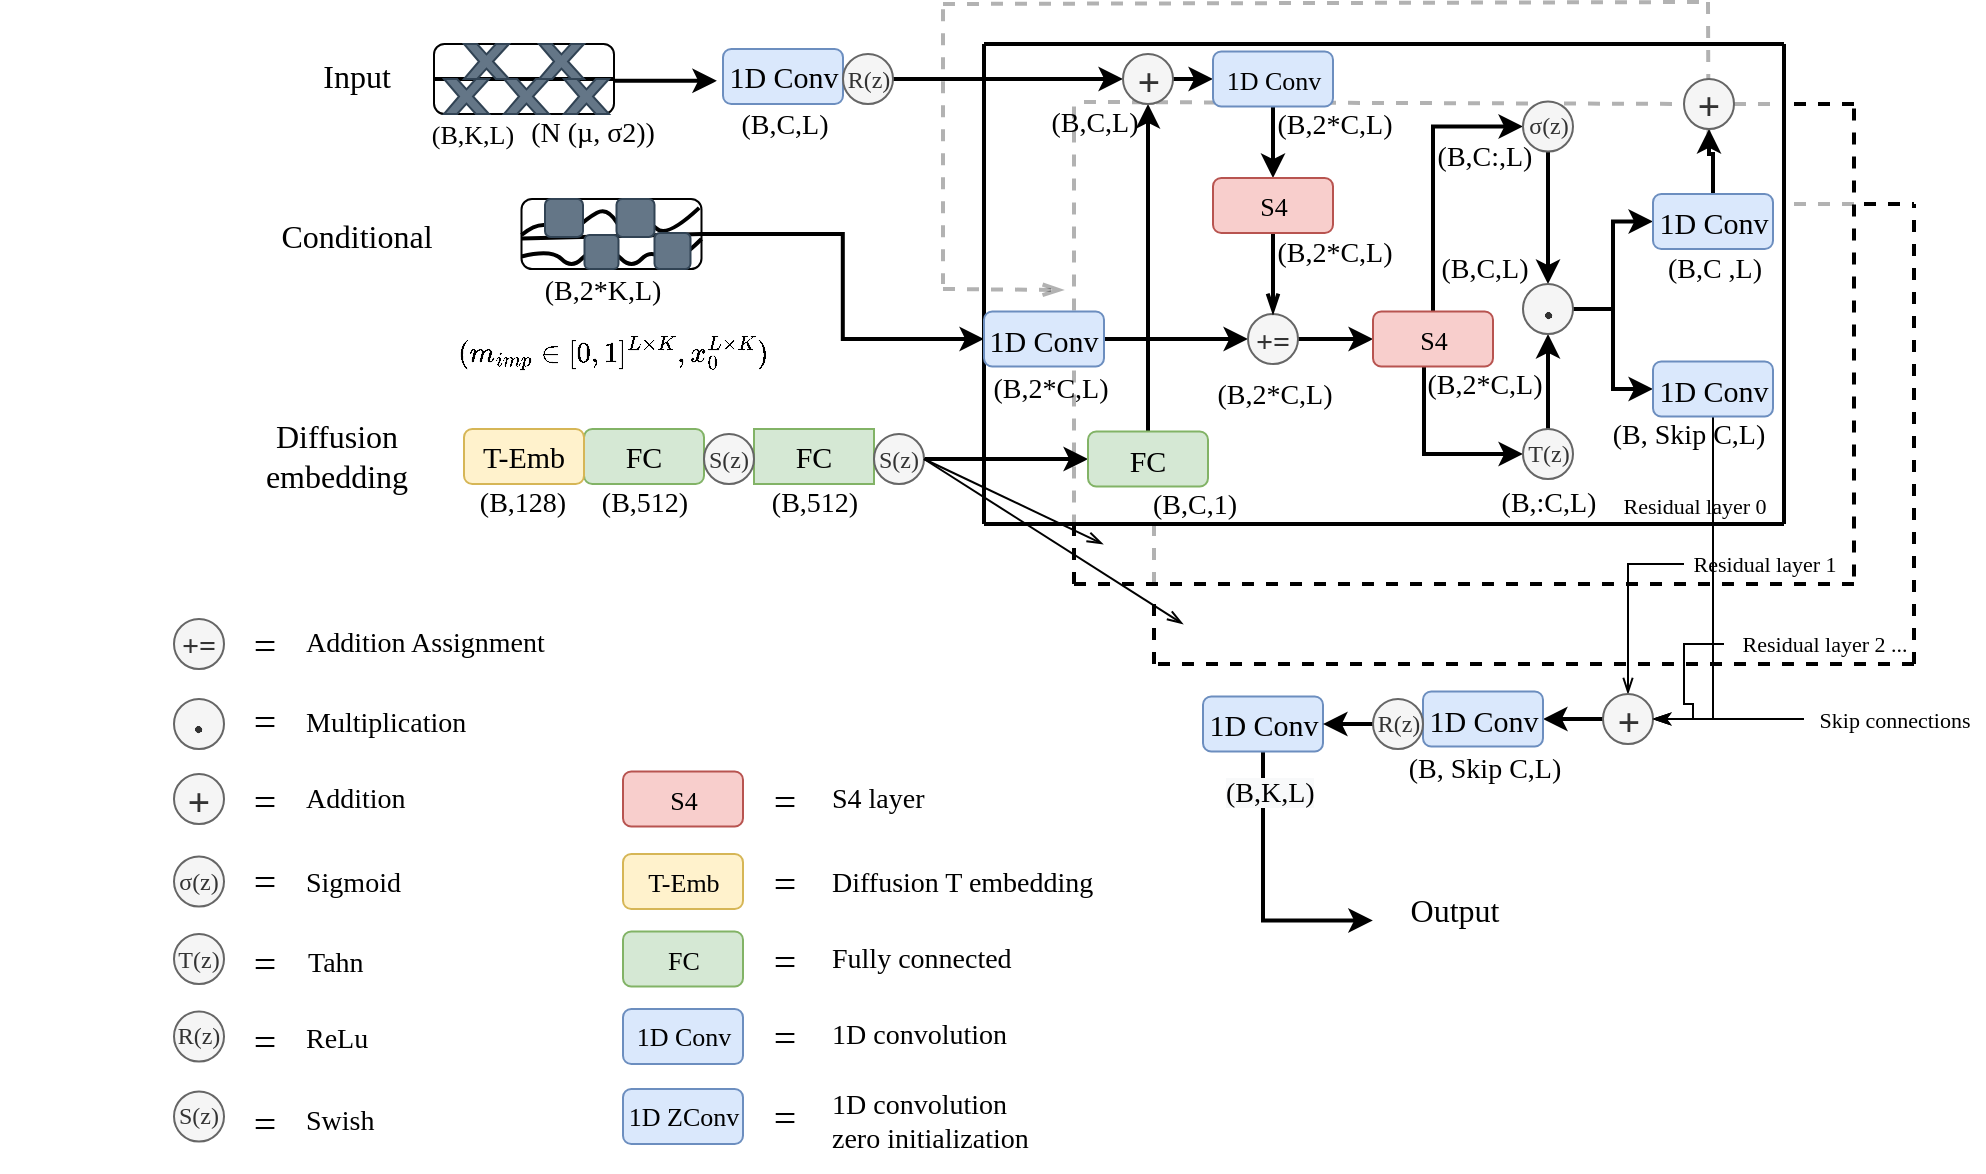 <mxfile version="20.0.3" type="device"><diagram id="cnFEjBh-Bat_SV5H3Wpr" name="Page-1"><mxGraphModel dx="1443" dy="734" grid="1" gridSize="10" guides="1" tooltips="1" connect="1" arrows="1" fold="1" page="1" pageScale="1" pageWidth="1000" pageHeight="700" math="1" shadow="0"><root><mxCell id="0"/><mxCell id="1" parent="0"/><mxCell id="rqE36B3if598i4AEHXuC-341" style="edgeStyle=orthogonalEdgeStyle;rounded=0;orthogonalLoop=1;jettySize=auto;html=1;entryX=0;entryY=0.5;entryDx=0;entryDy=0;fontFamily=Georgia;fontSize=14;endArrow=classic;endFill=1;strokeWidth=2;" edge="1" parent="1" source="rqE36B3if598i4AEHXuC-314" target="rqE36B3if598i4AEHXuC-242"><mxGeometry relative="1" as="geometry"><Array as="points"><mxPoint x="640" y="286"/></Array></mxGeometry></mxCell><mxCell id="rqE36B3if598i4AEHXuC-1" value="Input" style="text;html=1;align=center;verticalAlign=middle;resizable=0;points=[];autosize=1;strokeColor=none;fillColor=none;spacing=10;spacingTop=-9;spacingBottom=-6;spacingLeft=-3;spacingRight=-4;fontStyle=0;fontFamily=Georgia;fontSize=16;" vertex="1" parent="1"><mxGeometry x="70" y="83.5" width="70" height="30" as="geometry"/></mxCell><mxCell id="rqE36B3if598i4AEHXuC-2" value="Conditional" style="text;html=1;align=center;verticalAlign=middle;resizable=0;points=[];autosize=1;strokeColor=none;fillColor=none;spacing=10;spacingTop=-9;spacingBottom=-6;spacingLeft=-3;spacingRight=-4;fontStyle=0;fontFamily=Georgia;fontSize=16;" vertex="1" parent="1"><mxGeometry x="50" y="163.5" width="110" height="30" as="geometry"/></mxCell><mxCell id="rqE36B3if598i4AEHXuC-3" value="Diffusion&lt;br style=&quot;font-size: 16px;&quot;&gt;embedding" style="text;html=1;align=center;verticalAlign=middle;resizable=0;points=[];autosize=1;strokeColor=none;fillColor=none;spacing=10;spacingTop=-9;spacingBottom=-6;spacingLeft=-3;spacingRight=-4;fontStyle=0;fontFamily=Georgia;fontSize=16;" vertex="1" parent="1"><mxGeometry x="40" y="263.5" width="110" height="50" as="geometry"/></mxCell><mxCell id="rqE36B3if598i4AEHXuC-7" value="" style="endArrow=none;html=1;rounded=0;fontFamily=Georgia;fontSize=13;strokeWidth=2;" edge="1" parent="1"><mxGeometry width="50" height="50" relative="1" as="geometry"><mxPoint x="420" y="321" as="sourcePoint"/><mxPoint x="420" y="81" as="targetPoint"/></mxGeometry></mxCell><mxCell id="rqE36B3if598i4AEHXuC-8" value="" style="endArrow=none;html=1;rounded=0;fontFamily=Georgia;fontSize=13;strokeWidth=2;" edge="1" parent="1"><mxGeometry width="50" height="50" relative="1" as="geometry"><mxPoint x="420" y="321" as="sourcePoint"/><mxPoint x="820" y="321" as="targetPoint"/></mxGeometry></mxCell><mxCell id="rqE36B3if598i4AEHXuC-9" value="" style="endArrow=none;html=1;rounded=0;fontFamily=Georgia;fontSize=13;strokeWidth=2;" edge="1" parent="1"><mxGeometry width="50" height="50" relative="1" as="geometry"><mxPoint x="420" y="81" as="sourcePoint"/><mxPoint x="820" y="81" as="targetPoint"/></mxGeometry></mxCell><mxCell id="rqE36B3if598i4AEHXuC-10" value="" style="endArrow=none;html=1;rounded=0;fontFamily=Georgia;fontSize=13;strokeWidth=2;" edge="1" parent="1"><mxGeometry width="50" height="50" relative="1" as="geometry"><mxPoint x="820" y="321" as="sourcePoint"/><mxPoint x="820" y="81" as="targetPoint"/></mxGeometry></mxCell><mxCell id="rqE36B3if598i4AEHXuC-18" value="1D Conv" style="rounded=1;whiteSpace=wrap;html=1;fontFamily=Georgia;fontSize=15;labelBackgroundColor=none;labelBorderColor=none;fillColor=#dae8fc;strokeColor=#6c8ebf;gradientColor=none;gradientDirection=north;glass=0;" vertex="1" parent="1"><mxGeometry x="289.5" y="83.5" width="60" height="27.5" as="geometry"/></mxCell><mxCell id="rqE36B3if598i4AEHXuC-21" value="FC" style="rounded=1;whiteSpace=wrap;html=1;fontFamily=Georgia;fontSize=13;fillColor=#d5e8d4;strokeColor=#82b366;gradientColor=none;gradientDirection=north;" vertex="1" parent="1"><mxGeometry x="239.5" y="524.75" width="60" height="27.5" as="geometry"/></mxCell><mxCell id="rqE36B3if598i4AEHXuC-22" value="1D Conv" style="rounded=1;whiteSpace=wrap;html=1;fontFamily=Georgia;fontSize=13;fillColor=#dae8fc;strokeColor=#6c8ebf;gradientColor=none;gradientDirection=north;" vertex="1" parent="1"><mxGeometry x="239.5" y="563.5" width="60" height="27.5" as="geometry"/></mxCell><mxCell id="rqE36B3if598i4AEHXuC-24" value="=" style="text;html=1;align=center;verticalAlign=middle;resizable=0;points=[];autosize=1;strokeColor=none;fillColor=none;fontSize=20;fontFamily=Georgia;" vertex="1" parent="1"><mxGeometry x="299.5" y="438.5" width="40" height="40" as="geometry"/></mxCell><mxCell id="rqE36B3if598i4AEHXuC-25" value="=" style="text;html=1;align=center;verticalAlign=middle;resizable=0;points=[];autosize=1;strokeColor=none;fillColor=none;fontSize=20;fontFamily=Georgia;" vertex="1" parent="1"><mxGeometry x="299.5" y="518.5" width="40" height="40" as="geometry"/></mxCell><mxCell id="rqE36B3if598i4AEHXuC-27" value="Fully connected" style="text;html=1;align=left;verticalAlign=middle;resizable=0;points=[];autosize=1;strokeColor=none;fillColor=none;fontSize=14;fontFamily=Georgia;" vertex="1" parent="1"><mxGeometry x="342" y="523.5" width="120" height="30" as="geometry"/></mxCell><mxCell id="rqE36B3if598i4AEHXuC-28" value="1D convolution&amp;nbsp;&lt;br style=&quot;font-size: 14px;&quot;&gt;zero initialization" style="text;html=1;align=left;verticalAlign=middle;resizable=0;points=[];autosize=1;strokeColor=none;fillColor=none;fontSize=14;fontFamily=Georgia;" vertex="1" parent="1"><mxGeometry x="342" y="594.75" width="130" height="50" as="geometry"/></mxCell><mxCell id="rqE36B3if598i4AEHXuC-30" value="FC" style="rounded=1;whiteSpace=wrap;html=1;fontFamily=Georgia;fontSize=15;fillColor=#d5e8d4;strokeColor=#82b366;gradientColor=none;gradientDirection=north;" vertex="1" parent="1"><mxGeometry x="220" y="273.5" width="60" height="27.5" as="geometry"/></mxCell><mxCell id="rqE36B3if598i4AEHXuC-32" value="R(z)" style="ellipse;whiteSpace=wrap;html=1;aspect=fixed;glass=0;labelBackgroundColor=none;labelBorderColor=none;fontFamily=Georgia;fontSize=12;gradientDirection=north;fillColor=#f5f5f5;fontColor=#333333;strokeColor=#666666;gradientColor=none;" vertex="1" parent="1"><mxGeometry x="15" y="564.75" width="25" height="25" as="geometry"/></mxCell><mxCell id="rqE36B3if598i4AEHXuC-35" value="S(z)" style="ellipse;whiteSpace=wrap;html=1;aspect=fixed;glass=0;labelBackgroundColor=none;labelBorderColor=none;fontFamily=Georgia;fontSize=12;gradientDirection=north;fillColor=#f5f5f5;fontColor=#333333;strokeColor=#666666;gradientColor=none;" vertex="1" parent="1"><mxGeometry x="15" y="604.75" width="25" height="25" as="geometry"/></mxCell><mxCell id="rqE36B3if598i4AEHXuC-36" value="=" style="text;html=1;align=center;verticalAlign=middle;resizable=0;points=[];autosize=1;strokeColor=none;fillColor=none;fontSize=20;fontFamily=Georgia;" vertex="1" parent="1"><mxGeometry x="40" y="558.5" width="40" height="40" as="geometry"/></mxCell><mxCell id="rqE36B3if598i4AEHXuC-37" value="=" style="text;html=1;align=center;verticalAlign=middle;resizable=0;points=[];autosize=1;strokeColor=none;fillColor=none;fontSize=20;fontFamily=Georgia;" vertex="1" parent="1"><mxGeometry x="40" y="599.75" width="40" height="40" as="geometry"/></mxCell><mxCell id="rqE36B3if598i4AEHXuC-39" value="ReLu" style="text;html=1;align=left;verticalAlign=middle;resizable=0;points=[];autosize=1;strokeColor=none;fillColor=none;fontSize=14;fontFamily=Georgia;" vertex="1" parent="1"><mxGeometry x="78.75" y="563.5" width="60" height="30" as="geometry"/></mxCell><mxCell id="rqE36B3if598i4AEHXuC-40" value="Swish" style="text;html=1;align=left;verticalAlign=middle;resizable=0;points=[];autosize=1;strokeColor=none;fillColor=none;fontSize=14;fontFamily=Georgia;" vertex="1" parent="1"><mxGeometry x="78.75" y="604.75" width="60" height="30" as="geometry"/></mxCell><mxCell id="rqE36B3if598i4AEHXuC-41" value="" style="endArrow=none;dashed=1;html=1;rounded=0;fontFamily=Georgia;fontSize=10;spacing=2;strokeWidth=2;" edge="1" parent="1"><mxGeometry width="50" height="50" relative="1" as="geometry"><mxPoint x="465" y="351" as="sourcePoint"/><mxPoint x="465" y="321" as="targetPoint"/><Array as="points"><mxPoint x="465" y="341"/></Array></mxGeometry></mxCell><mxCell id="rqE36B3if598i4AEHXuC-42" value="" style="endArrow=none;dashed=1;html=1;rounded=0;fontFamily=Georgia;fontSize=10;spacing=2;strokeWidth=2;" edge="1" parent="1"><mxGeometry width="50" height="50" relative="1" as="geometry"><mxPoint x="855" y="351" as="sourcePoint"/><mxPoint x="465" y="351" as="targetPoint"/></mxGeometry></mxCell><mxCell id="rqE36B3if598i4AEHXuC-43" value="" style="endArrow=none;dashed=1;html=1;rounded=0;fontFamily=Georgia;fontSize=10;spacing=2;strokeWidth=2;" edge="1" parent="1"><mxGeometry width="50" height="50" relative="1" as="geometry"><mxPoint x="855" y="347.25" as="sourcePoint"/><mxPoint x="855" y="107.25" as="targetPoint"/></mxGeometry></mxCell><mxCell id="rqE36B3if598i4AEHXuC-45" value="" style="endArrow=none;dashed=1;html=1;rounded=0;fontFamily=Georgia;fontSize=10;spacing=2;strokeWidth=2;" edge="1" parent="1"><mxGeometry width="50" height="50" relative="1" as="geometry"><mxPoint x="825" y="111" as="sourcePoint"/><mxPoint x="855" y="111" as="targetPoint"/></mxGeometry></mxCell><mxCell id="rqE36B3if598i4AEHXuC-46" value="" style="endArrow=none;dashed=1;html=1;rounded=0;fontFamily=Georgia;fontSize=10;strokeWidth=2;" edge="1" parent="1"><mxGeometry width="50" height="50" relative="1" as="geometry"><mxPoint x="505" y="391" as="sourcePoint"/><mxPoint x="505" y="361" as="targetPoint"/></mxGeometry></mxCell><mxCell id="rqE36B3if598i4AEHXuC-47" value="" style="endArrow=none;dashed=1;html=1;rounded=0;fontFamily=Georgia;fontSize=10;spacing=2;strokeWidth=2;" edge="1" parent="1"><mxGeometry width="50" height="50" relative="1" as="geometry"><mxPoint x="885" y="391" as="sourcePoint"/><mxPoint x="505" y="391" as="targetPoint"/></mxGeometry></mxCell><mxCell id="rqE36B3if598i4AEHXuC-48" value="" style="endArrow=none;dashed=1;html=1;rounded=0;fontFamily=Georgia;fontSize=10;spacing=2;strokeWidth=2;" edge="1" parent="1"><mxGeometry width="50" height="50" relative="1" as="geometry"><mxPoint x="885" y="391.0" as="sourcePoint"/><mxPoint x="885" y="161" as="targetPoint"/></mxGeometry></mxCell><mxCell id="rqE36B3if598i4AEHXuC-49" value="" style="endArrow=none;dashed=1;html=1;rounded=0;fontFamily=Georgia;fontSize=10;spacing=2;strokeWidth=2;" edge="1" parent="1"><mxGeometry width="50" height="50" relative="1" as="geometry"><mxPoint x="860" y="161" as="sourcePoint"/><mxPoint x="885" y="161" as="targetPoint"/></mxGeometry></mxCell><mxCell id="rqE36B3if598i4AEHXuC-50" value="" style="endArrow=none;dashed=1;html=1;rounded=0;fontFamily=Georgia;fontSize=10;strokeWidth=2;opacity=30;" edge="1" parent="1"><mxGeometry width="50" height="50" relative="1" as="geometry"><mxPoint x="505" y="351" as="sourcePoint"/><mxPoint x="505" y="321" as="targetPoint"/></mxGeometry></mxCell><mxCell id="rqE36B3if598i4AEHXuC-51" value="" style="endArrow=none;dashed=1;html=1;rounded=0;fontFamily=Georgia;fontSize=10;strokeWidth=2;opacity=30;" edge="1" parent="1"><mxGeometry width="50" height="50" relative="1" as="geometry"><mxPoint x="825" y="161" as="sourcePoint"/><mxPoint x="855" y="161" as="targetPoint"/></mxGeometry></mxCell><mxCell id="rqE36B3if598i4AEHXuC-53" value="" style="endArrow=none;dashed=1;html=1;rounded=0;fontFamily=Georgia;fontSize=10;strokeWidth=2;opacity=30;startArrow=none;" edge="1" parent="1" source="rqE36B3if598i4AEHXuC-286"><mxGeometry width="50" height="50" relative="1" as="geometry"><mxPoint x="465" y="111" as="sourcePoint"/><mxPoint x="815" y="111" as="targetPoint"/></mxGeometry></mxCell><mxCell id="rqE36B3if598i4AEHXuC-54" value="" style="endArrow=none;dashed=1;html=1;rounded=0;fontFamily=Georgia;fontSize=10;strokeWidth=2;opacity=30;startArrow=none;exitX=0.5;exitY=1;exitDx=0;exitDy=0;" edge="1" parent="1"><mxGeometry width="50" height="50" relative="1" as="geometry"><mxPoint x="465" y="112.25" as="sourcePoint"/><mxPoint x="465" y="321" as="targetPoint"/></mxGeometry></mxCell><mxCell id="rqE36B3if598i4AEHXuC-302" style="edgeStyle=orthogonalEdgeStyle;rounded=0;orthogonalLoop=1;jettySize=auto;html=1;fontFamily=Georgia;fontSize=14;endArrow=classic;endFill=1;strokeWidth=2;" edge="1" parent="1" source="rqE36B3if598i4AEHXuC-55" target="rqE36B3if598i4AEHXuC-301"><mxGeometry relative="1" as="geometry"/></mxCell><mxCell id="rqE36B3if598i4AEHXuC-55" value="R(z)" style="ellipse;whiteSpace=wrap;html=1;aspect=fixed;glass=0;labelBackgroundColor=none;labelBorderColor=none;fontFamily=Georgia;fontSize=12;gradientDirection=north;fillColor=#f5f5f5;fontColor=#333333;strokeColor=#666666;gradientColor=none;" vertex="1" parent="1"><mxGeometry x="349.5" y="86" width="25" height="25" as="geometry"/></mxCell><mxCell id="rqE36B3if598i4AEHXuC-56" value="S4" style="rounded=1;whiteSpace=wrap;html=1;fontFamily=Georgia;fontSize=13;fillColor=#f8cecc;strokeColor=#b85450;gradientDirection=north;gradientColor=none;" vertex="1" parent="1"><mxGeometry x="239.5" y="444.75" width="60" height="27.5" as="geometry"/></mxCell><mxCell id="rqE36B3if598i4AEHXuC-57" value="=" style="text;html=1;align=center;verticalAlign=middle;resizable=0;points=[];autosize=1;strokeColor=none;fillColor=none;fontSize=20;fontFamily=Georgia;" vertex="1" parent="1"><mxGeometry x="299.5" y="557.25" width="40" height="40" as="geometry"/></mxCell><mxCell id="rqE36B3if598i4AEHXuC-58" value="S4 layer" style="text;html=1;align=left;verticalAlign=middle;resizable=0;points=[];autosize=1;strokeColor=none;fillColor=none;fontSize=14;fontFamily=Georgia;" vertex="1" parent="1"><mxGeometry x="342" y="443.5" width="70" height="30" as="geometry"/></mxCell><mxCell id="rqE36B3if598i4AEHXuC-59" value="FC" style="rounded=1;whiteSpace=wrap;html=1;fontFamily=Georgia;fontSize=15;fillColor=#d5e8d4;strokeColor=#82b366;gradientColor=none;gradientDirection=north;arcSize=0;" vertex="1" parent="1"><mxGeometry x="305" y="273.5" width="60" height="27.5" as="geometry"/></mxCell><mxCell id="rqE36B3if598i4AEHXuC-60" value="T-Emb" style="rounded=1;whiteSpace=wrap;html=1;fontFamily=Georgia;fontSize=13;fillColor=#fff2cc;strokeColor=#d6b656;gradientDirection=north;gradientColor=none;" vertex="1" parent="1"><mxGeometry x="239.5" y="486" width="60" height="27.5" as="geometry"/></mxCell><mxCell id="rqE36B3if598i4AEHXuC-61" value="=" style="text;html=1;align=center;verticalAlign=middle;resizable=0;points=[];autosize=1;strokeColor=none;fillColor=none;fontSize=20;fontFamily=Georgia;" vertex="1" parent="1"><mxGeometry x="299.5" y="597.25" width="40" height="40" as="geometry"/></mxCell><mxCell id="rqE36B3if598i4AEHXuC-62" value="Diffusion T embedding" style="text;html=1;align=left;verticalAlign=middle;resizable=0;points=[];autosize=1;strokeColor=none;fillColor=none;fontSize=14;fontFamily=Georgia;" vertex="1" parent="1"><mxGeometry x="342" y="486" width="170" height="30" as="geometry"/></mxCell><mxCell id="rqE36B3if598i4AEHXuC-63" value="T-Emb" style="rounded=1;whiteSpace=wrap;html=1;fontFamily=Georgia;fontSize=15;fillColor=#fff2cc;strokeColor=#d6b656;gradientDirection=north;gradientColor=none;" vertex="1" parent="1"><mxGeometry x="160" y="273.5" width="60" height="27.5" as="geometry"/></mxCell><mxCell id="rqE36B3if598i4AEHXuC-224" style="edgeStyle=orthogonalEdgeStyle;rounded=0;orthogonalLoop=1;jettySize=auto;html=1;entryX=0;entryY=0.5;entryDx=0;entryDy=0;fontFamily=Georgia;fontSize=16;endArrow=classic;endFill=1;strokeWidth=2;" edge="1" parent="1" source="rqE36B3if598i4AEHXuC-120" target="rqE36B3if598i4AEHXuC-214"><mxGeometry relative="1" as="geometry"/></mxCell><mxCell id="rqE36B3if598i4AEHXuC-120" value="" style="rounded=1;whiteSpace=wrap;html=1;glass=0;labelBackgroundColor=none;labelBorderColor=none;fontFamily=Georgia;fontSize=10;strokeWidth=1;gradientColor=#ffffff;gradientDirection=north;" vertex="1" parent="1"><mxGeometry x="188.75" y="158.5" width="90" height="35" as="geometry"/></mxCell><mxCell id="rqE36B3if598i4AEHXuC-131" value="" style="endArrow=none;html=1;rounded=0;fontFamily=Georgia;fontSize=10;strokeWidth=2;entryX=1;entryY=0.5;entryDx=0;entryDy=0;" edge="1" parent="1" target="rqE36B3if598i4AEHXuC-120"><mxGeometry width="50" height="50" relative="1" as="geometry"><mxPoint x="188.75" y="178.26" as="sourcePoint"/><mxPoint x="248.75" y="178.26" as="targetPoint"/></mxGeometry></mxCell><mxCell id="rqE36B3if598i4AEHXuC-134" value="" style="curved=1;endArrow=none;html=1;rounded=0;fontFamily=Georgia;fontSize=10;strokeWidth=2;endFill=0;startArrow=none;" edge="1" parent="1" source="rqE36B3if598i4AEHXuC-120"><mxGeometry width="50" height="50" relative="1" as="geometry"><mxPoint x="199.0" y="178.75" as="sourcePoint"/><mxPoint x="278.75" y="178.5" as="targetPoint"/><Array as="points"><mxPoint x="203.75" y="183.5"/><mxPoint x="213.75" y="193.5"/><mxPoint x="223.75" y="183.5"/><mxPoint x="233.75" y="183.5"/><mxPoint x="243.75" y="193.5"/><mxPoint x="253.75" y="183.5"/><mxPoint x="263.75" y="193.5"/></Array></mxGeometry></mxCell><mxCell id="rqE36B3if598i4AEHXuC-135" value="" style="curved=1;endArrow=none;html=1;rounded=0;fontFamily=Georgia;fontSize=10;strokeWidth=2;endFill=0;entryX=0.987;entryY=0.127;entryDx=0;entryDy=0;entryPerimeter=0;startArrow=none;" edge="1" parent="1" target="rqE36B3if598i4AEHXuC-120"><mxGeometry width="50" height="50" relative="1" as="geometry"><mxPoint x="188.75" y="176.5" as="sourcePoint"/><mxPoint x="278.75" y="168.5" as="targetPoint"/><Array as="points"><mxPoint x="198.75" y="168.5"/><mxPoint x="211.25" y="178.25"/><mxPoint x="221.25" y="168.25"/><mxPoint x="231.75" y="162.5"/><mxPoint x="241.25" y="178.25"/><mxPoint x="251.25" y="168.25"/><mxPoint x="261.25" y="178.25"/></Array></mxGeometry></mxCell><mxCell id="rqE36B3if598i4AEHXuC-239" style="edgeStyle=orthogonalEdgeStyle;rounded=0;orthogonalLoop=1;jettySize=auto;html=1;entryX=-0.051;entryY=0.579;entryDx=0;entryDy=0;entryPerimeter=0;fontFamily=Georgia;fontSize=15;endArrow=classic;endFill=1;strokeWidth=2;" edge="1" parent="1" source="rqE36B3if598i4AEHXuC-144" target="rqE36B3if598i4AEHXuC-18"><mxGeometry relative="1" as="geometry"><Array as="points"><mxPoint x="262.5" y="99"/></Array></mxGeometry></mxCell><mxCell id="rqE36B3if598i4AEHXuC-144" value="" style="rounded=1;whiteSpace=wrap;html=1;glass=0;labelBackgroundColor=none;labelBorderColor=none;fontFamily=Georgia;fontSize=10;strokeWidth=1;gradientColor=#ffffff;gradientDirection=north;" vertex="1" parent="1"><mxGeometry x="145" y="81" width="90" height="35" as="geometry"/></mxCell><mxCell id="rqE36B3if598i4AEHXuC-145" value="" style="endArrow=none;html=1;rounded=0;fontFamily=Georgia;fontSize=10;strokeWidth=2;entryX=1;entryY=0.5;entryDx=0;entryDy=0;exitX=0;exitY=0.5;exitDx=0;exitDy=0;" edge="1" parent="1" target="rqE36B3if598i4AEHXuC-144" source="rqE36B3if598i4AEHXuC-144"><mxGeometry width="50" height="50" relative="1" as="geometry"><mxPoint x="140" y="98.5" as="sourcePoint"/><mxPoint x="230" y="100.5" as="targetPoint"/></mxGeometry></mxCell><mxCell id="rqE36B3if598i4AEHXuC-159" value="" style="verticalLabelPosition=bottom;verticalAlign=top;html=1;shape=mxgraph.basic.x;glass=0;labelBackgroundColor=none;labelBorderColor=none;fontFamily=Georgia;fontSize=10;strokeWidth=1;fillColor=#647687;gradientDirection=north;fontColor=#ffffff;strokeColor=#314354;" vertex="1" parent="1"><mxGeometry x="160" y="81" width="22.5" height="17.5" as="geometry"/></mxCell><mxCell id="rqE36B3if598i4AEHXuC-160" value="" style="verticalLabelPosition=bottom;verticalAlign=top;html=1;shape=mxgraph.basic.x;glass=0;labelBackgroundColor=none;labelBorderColor=none;fontFamily=Georgia;fontSize=10;strokeWidth=1;fillColor=#647687;gradientDirection=north;fontColor=#ffffff;strokeColor=#314354;" vertex="1" parent="1"><mxGeometry x="197.5" y="81" width="22.5" height="17.5" as="geometry"/></mxCell><mxCell id="rqE36B3if598i4AEHXuC-161" value="" style="verticalLabelPosition=bottom;verticalAlign=top;html=1;shape=mxgraph.basic.x;glass=0;labelBackgroundColor=none;labelBorderColor=none;fontFamily=Georgia;fontSize=10;strokeWidth=1;fillColor=#647687;gradientDirection=north;fontColor=#ffffff;strokeColor=#314354;" vertex="1" parent="1"><mxGeometry x="180" y="98.5" width="22.5" height="17.5" as="geometry"/></mxCell><mxCell id="rqE36B3if598i4AEHXuC-162" value="" style="verticalLabelPosition=bottom;verticalAlign=top;html=1;shape=mxgraph.basic.x;glass=0;labelBackgroundColor=none;labelBorderColor=none;fontFamily=Georgia;fontSize=10;strokeWidth=1;fillColor=#647687;gradientDirection=north;fontColor=#ffffff;strokeColor=#314354;" vertex="1" parent="1"><mxGeometry x="210" y="98.5" width="22.5" height="17.5" as="geometry"/></mxCell><mxCell id="rqE36B3if598i4AEHXuC-166" value="" style="verticalLabelPosition=bottom;verticalAlign=top;html=1;shape=mxgraph.basic.x;glass=0;labelBackgroundColor=none;labelBorderColor=none;fontFamily=Georgia;fontSize=10;strokeWidth=1;fillColor=#647687;gradientDirection=north;fontColor=#ffffff;strokeColor=#314354;" vertex="1" parent="1"><mxGeometry x="150" y="98.5" width="22.5" height="17.5" as="geometry"/></mxCell><mxCell id="rqE36B3if598i4AEHXuC-182" value="" style="whiteSpace=wrap;html=1;aspect=fixed;glass=0;labelBackgroundColor=none;labelBorderColor=none;fontFamily=Georgia;fontSize=10;gradientDirection=north;fillColor=#647687;strokeColor=#314354;strokeWidth=1;fontColor=#ffffff;rounded=1;imageHeight=24;" vertex="1" parent="1"><mxGeometry x="236.25" y="158.5" width="19" height="19" as="geometry"/></mxCell><mxCell id="rqE36B3if598i4AEHXuC-184" value="" style="whiteSpace=wrap;html=1;aspect=fixed;glass=0;labelBackgroundColor=none;labelBorderColor=none;fontFamily=Georgia;fontSize=10;gradientDirection=north;fillColor=#647687;strokeColor=#314354;strokeWidth=1;fontColor=#ffffff;rounded=1;imageHeight=24;" vertex="1" parent="1"><mxGeometry x="255.25" y="175.5" width="18" height="18" as="geometry"/></mxCell><mxCell id="rqE36B3if598i4AEHXuC-185" value="" style="whiteSpace=wrap;html=1;aspect=fixed;glass=0;labelBackgroundColor=none;labelBorderColor=none;fontFamily=Georgia;fontSize=10;gradientDirection=north;fillColor=#647687;strokeColor=#314354;strokeWidth=1;fontColor=#ffffff;rounded=1;imageHeight=24;" vertex="1" parent="1"><mxGeometry x="220.25" y="176.5" width="17" height="17" as="geometry"/></mxCell><mxCell id="rqE36B3if598i4AEHXuC-186" value="(B,2*K,L)" style="text;html=1;align=center;verticalAlign=middle;resizable=0;points=[];autosize=1;strokeColor=none;fillColor=none;fontSize=14;fontFamily=Georgia;spacingBottom=-2;spacingTop=-2;spacingRight=-6;spacingLeft=-6;" vertex="1" parent="1"><mxGeometry x="193.75" y="194.75" width="70" height="20" as="geometry"/></mxCell><mxCell id="rqE36B3if598i4AEHXuC-176" value="" style="whiteSpace=wrap;html=1;aspect=fixed;glass=0;labelBackgroundColor=none;labelBorderColor=none;fontFamily=Georgia;fontSize=10;gradientDirection=north;fillColor=#647687;strokeColor=#314354;strokeWidth=1;fontColor=#ffffff;rounded=1;" vertex="1" parent="1"><mxGeometry x="200.5" y="158.5" width="19" height="19" as="geometry"/></mxCell><mxCell id="rqE36B3if598i4AEHXuC-188" value="(B,K,L)" style="text;html=1;align=center;verticalAlign=middle;resizable=0;points=[];autosize=1;strokeColor=none;fillColor=none;fontSize=13;fontFamily=Georgia;spacingBottom=-2;spacingTop=-2;spacingRight=-6;spacingLeft=-6;" vertex="1" parent="1"><mxGeometry x="138.75" y="116" width="50" height="20" as="geometry"/></mxCell><mxCell id="rqE36B3if598i4AEHXuC-189" value="Residual layer 0" style="text;html=1;align=center;verticalAlign=middle;resizable=0;points=[];autosize=1;strokeColor=none;fillColor=none;fontSize=11;fontFamily=Georgia;spacingBottom=-2;spacingTop=-2;spacingRight=-6;spacingLeft=-6;" vertex="1" parent="1"><mxGeometry x="729.5" y="302.25" width="90" height="20" as="geometry"/></mxCell><mxCell id="rqE36B3if598i4AEHXuC-192" value="S(z)" style="ellipse;whiteSpace=wrap;html=1;aspect=fixed;glass=0;labelBackgroundColor=none;labelBorderColor=none;fontFamily=Georgia;fontSize=12;gradientDirection=north;fillColor=#f5f5f5;fontColor=#333333;strokeColor=#666666;gradientColor=none;" vertex="1" parent="1"><mxGeometry x="280" y="276" width="25" height="25" as="geometry"/></mxCell><mxCell id="rqE36B3if598i4AEHXuC-209" style="edgeStyle=orthogonalEdgeStyle;rounded=0;orthogonalLoop=1;jettySize=auto;html=1;fontFamily=Georgia;fontSize=12;endArrow=classic;endFill=1;strokeWidth=2;" edge="1" parent="1" source="rqE36B3if598i4AEHXuC-193" target="rqE36B3if598i4AEHXuC-208"><mxGeometry relative="1" as="geometry"/></mxCell><mxCell id="rqE36B3if598i4AEHXuC-193" value="S(z)" style="ellipse;whiteSpace=wrap;html=1;aspect=fixed;glass=0;labelBackgroundColor=none;labelBorderColor=none;fontFamily=Georgia;fontSize=12;gradientDirection=north;fillColor=#f5f5f5;fontColor=#333333;strokeColor=#666666;gradientColor=none;" vertex="1" parent="1"><mxGeometry x="365" y="276" width="25" height="25" as="geometry"/></mxCell><mxCell id="rqE36B3if598i4AEHXuC-194" value="(B,128)" style="text;html=1;align=center;verticalAlign=middle;resizable=0;points=[];autosize=1;strokeColor=none;fillColor=none;fontSize=14;fontFamily=Georgia;spacingBottom=-2;spacingTop=-2;spacingRight=-6;spacingLeft=-6;" vertex="1" parent="1"><mxGeometry x="163.5" y="301" width="50" height="20" as="geometry"/></mxCell><mxCell id="rqE36B3if598i4AEHXuC-195" value="(N (µ, σ2))" style="text;html=1;align=center;verticalAlign=middle;resizable=0;points=[];autosize=1;strokeColor=none;fillColor=none;fontSize=14;fontFamily=Georgia;spacingBottom=-2;spacingTop=-2;spacingRight=-6;spacingLeft=-6;" vertex="1" parent="1"><mxGeometry x="188.75" y="116" width="70" height="20" as="geometry"/></mxCell><mxCell id="rqE36B3if598i4AEHXuC-196" value="$$(m_{imp}&amp;nbsp;∈&amp;nbsp; [0, 1]^{L×K}, x_0^{L×K}&lt;br style=&quot;font-size: 14px;&quot;&gt;)$$" style="text;html=1;align=center;verticalAlign=middle;resizable=0;points=[];autosize=1;strokeColor=none;fillColor=none;fontSize=14;fontFamily=Georgia;spacingBottom=-2;spacingTop=-2;spacingRight=-6;spacingLeft=-6;" vertex="1" parent="1"><mxGeometry x="98.75" y="214.75" width="270" height="40" as="geometry"/></mxCell><mxCell id="rqE36B3if598i4AEHXuC-197" value="T(z)" style="ellipse;whiteSpace=wrap;html=1;aspect=fixed;glass=0;labelBackgroundColor=none;labelBorderColor=none;fontFamily=Georgia;fontSize=12;gradientDirection=north;fillColor=#f5f5f5;fontColor=#333333;strokeColor=#666666;gradientColor=none;" vertex="1" parent="1"><mxGeometry x="15" y="526" width="25" height="25" as="geometry"/></mxCell><mxCell id="rqE36B3if598i4AEHXuC-198" value="&lt;font style=&quot;font-size: 12px;&quot;&gt;σ&lt;/font&gt;(z)" style="ellipse;whiteSpace=wrap;html=1;aspect=fixed;glass=0;labelBackgroundColor=none;labelBorderColor=none;fontFamily=Georgia;fontSize=12;gradientDirection=north;fillColor=#f5f5f5;fontColor=#333333;strokeColor=#666666;gradientColor=none;" vertex="1" parent="1"><mxGeometry x="15" y="487.25" width="25" height="25" as="geometry"/></mxCell><mxCell id="rqE36B3if598i4AEHXuC-201" value="=" style="text;html=1;align=center;verticalAlign=middle;resizable=0;points=[];autosize=1;strokeColor=none;fillColor=none;fontSize=20;fontFamily=Georgia;" vertex="1" parent="1"><mxGeometry x="40" y="519.75" width="40" height="40" as="geometry"/></mxCell><mxCell id="rqE36B3if598i4AEHXuC-202" value="=" style="text;html=1;align=center;verticalAlign=middle;resizable=0;points=[];autosize=1;strokeColor=none;fillColor=none;fontSize=20;fontFamily=Georgia;" vertex="1" parent="1"><mxGeometry x="40" y="478.5" width="40" height="40" as="geometry"/></mxCell><mxCell id="rqE36B3if598i4AEHXuC-203" value="Tahn" style="text;html=1;align=left;verticalAlign=middle;resizable=0;points=[];autosize=1;strokeColor=none;fillColor=none;fontSize=14;fontFamily=Georgia;" vertex="1" parent="1"><mxGeometry x="80" y="526" width="60" height="30" as="geometry"/></mxCell><mxCell id="rqE36B3if598i4AEHXuC-204" value="Sigmoid" style="text;html=1;align=left;verticalAlign=middle;resizable=0;points=[];autosize=1;strokeColor=none;fillColor=none;fontSize=14;fontFamily=Georgia;" vertex="1" parent="1"><mxGeometry x="78.75" y="486" width="70" height="30" as="geometry"/></mxCell><mxCell id="rqE36B3if598i4AEHXuC-205" value="(B,512)" style="text;html=1;align=center;verticalAlign=middle;resizable=0;points=[];autosize=1;strokeColor=none;fillColor=none;fontSize=14;fontFamily=Georgia;spacingBottom=-2;spacingTop=-2;spacingRight=-6;spacingLeft=-6;" vertex="1" parent="1"><mxGeometry x="225" y="301" width="50" height="20" as="geometry"/></mxCell><mxCell id="rqE36B3if598i4AEHXuC-206" value="(B,512)" style="text;html=1;align=center;verticalAlign=middle;resizable=0;points=[];autosize=1;strokeColor=none;fillColor=none;fontSize=14;fontFamily=Georgia;spacingBottom=-2;spacingTop=-2;spacingRight=-6;spacingLeft=-6;" vertex="1" parent="1"><mxGeometry x="310" y="301" width="50" height="20" as="geometry"/></mxCell><mxCell id="rqE36B3if598i4AEHXuC-207" value="(B,C,L)" style="text;html=1;align=center;verticalAlign=middle;resizable=0;points=[];autosize=1;strokeColor=none;fillColor=none;fontSize=14;fontFamily=Georgia;spacingBottom=-2;spacingTop=-2;spacingRight=-6;spacingLeft=-6;" vertex="1" parent="1"><mxGeometry x="294.5" y="112.25" width="50" height="20" as="geometry"/></mxCell><mxCell id="rqE36B3if598i4AEHXuC-303" style="edgeStyle=orthogonalEdgeStyle;rounded=0;orthogonalLoop=1;jettySize=auto;html=1;entryX=0.5;entryY=1;entryDx=0;entryDy=0;fontFamily=Georgia;fontSize=14;endArrow=classic;endFill=1;strokeWidth=2;" edge="1" parent="1" source="rqE36B3if598i4AEHXuC-208" target="rqE36B3if598i4AEHXuC-301"><mxGeometry relative="1" as="geometry"/></mxCell><mxCell id="rqE36B3if598i4AEHXuC-208" value="FC" style="rounded=1;whiteSpace=wrap;html=1;fontFamily=Georgia;fontSize=15;fillColor=#d5e8d4;strokeColor=#82b366;gradientColor=none;gradientDirection=north;" vertex="1" parent="1"><mxGeometry x="472" y="274.75" width="60" height="27.5" as="geometry"/></mxCell><mxCell id="rqE36B3if598i4AEHXuC-210" value="(B,C,1)" style="text;html=1;align=center;verticalAlign=middle;resizable=0;points=[];autosize=1;strokeColor=none;fillColor=none;fontSize=14;fontFamily=Georgia;spacingBottom=-2;spacingTop=-2;spacingRight=-6;spacingLeft=-6;" vertex="1" parent="1"><mxGeometry x="500" y="302.25" width="50" height="20" as="geometry"/></mxCell><mxCell id="rqE36B3if598i4AEHXuC-216" value="&lt;b style=&quot;font-size: 20px;&quot;&gt;&lt;font style=&quot;font-size: 20px;&quot;&gt;+&lt;/font&gt;&lt;/b&gt;" style="ellipse;whiteSpace=wrap;html=1;aspect=fixed;glass=0;labelBackgroundColor=none;labelBorderColor=none;fontFamily=Georgia;fontSize=20;gradientDirection=north;fillColor=#f5f5f5;fontColor=#333333;strokeColor=#666666;gradientColor=none;" vertex="1" parent="1"><mxGeometry x="15" y="446" width="25" height="25" as="geometry"/></mxCell><mxCell id="rqE36B3if598i4AEHXuC-218" value="=" style="text;html=1;align=center;verticalAlign=middle;resizable=0;points=[];autosize=1;strokeColor=none;fillColor=none;fontSize=20;fontFamily=Georgia;" vertex="1" parent="1"><mxGeometry x="40" y="438.5" width="40" height="40" as="geometry"/></mxCell><mxCell id="rqE36B3if598i4AEHXuC-219" value="Addition" style="text;html=1;align=left;verticalAlign=middle;resizable=0;points=[];autosize=1;strokeColor=none;fillColor=none;fontSize=14;fontFamily=Georgia;" vertex="1" parent="1"><mxGeometry x="78.75" y="443.5" width="80" height="30" as="geometry"/></mxCell><mxCell id="rqE36B3if598i4AEHXuC-312" style="edgeStyle=orthogonalEdgeStyle;rounded=0;orthogonalLoop=1;jettySize=auto;html=1;fontFamily=Georgia;fontSize=14;endArrow=classic;endFill=1;strokeWidth=2;" edge="1" parent="1" source="rqE36B3if598i4AEHXuC-214" target="rqE36B3if598i4AEHXuC-235"><mxGeometry relative="1" as="geometry"/></mxCell><mxCell id="rqE36B3if598i4AEHXuC-214" value="1D Conv" style="rounded=1;whiteSpace=wrap;html=1;fontFamily=Georgia;fontSize=15;fillColor=#dae8fc;strokeColor=#6c8ebf;gradientColor=none;gradientDirection=north;" vertex="1" parent="1"><mxGeometry x="420" y="214.75" width="60" height="27.5" as="geometry"/></mxCell><mxCell id="rqE36B3if598i4AEHXuC-213" value="(B,2*C,L)" style="text;html=1;align=center;verticalAlign=middle;resizable=0;points=[];autosize=1;strokeColor=none;fillColor=none;fontSize=14;fontFamily=Georgia;spacingBottom=-2;spacingTop=-2;spacingRight=-6;spacingLeft=-6;" vertex="1" parent="1"><mxGeometry x="560" y="112.25" width="70" height="20" as="geometry"/></mxCell><mxCell id="rqE36B3if598i4AEHXuC-231" value="(B,2*C,L)" style="text;html=1;align=center;verticalAlign=middle;resizable=0;points=[];autosize=1;strokeColor=none;fillColor=none;fontSize=14;fontFamily=Georgia;spacingBottom=-2;spacingTop=-2;spacingRight=-6;spacingLeft=-6;" vertex="1" parent="1"><mxGeometry x="529.5" y="247.25" width="70" height="20" as="geometry"/></mxCell><mxCell id="rqE36B3if598i4AEHXuC-232" value="&lt;b style=&quot;font-size: 15px;&quot;&gt;&lt;font style=&quot;font-size: 15px;&quot;&gt;+=&lt;/font&gt;&lt;/b&gt;" style="ellipse;whiteSpace=wrap;html=1;aspect=fixed;glass=0;labelBackgroundColor=none;labelBorderColor=none;fontFamily=Georgia;fontSize=15;gradientDirection=north;fillColor=#f5f5f5;fontColor=#333333;strokeColor=#666666;gradientColor=none;" vertex="1" parent="1"><mxGeometry x="15" y="368.5" width="25" height="25" as="geometry"/></mxCell><mxCell id="rqE36B3if598i4AEHXuC-233" value="=" style="text;html=1;align=center;verticalAlign=middle;resizable=0;points=[];autosize=1;strokeColor=none;fillColor=none;fontSize=20;fontFamily=Georgia;" vertex="1" parent="1"><mxGeometry x="40" y="361" width="40" height="40" as="geometry"/></mxCell><mxCell id="rqE36B3if598i4AEHXuC-234" value="Addition Assignment" style="text;html=1;align=left;verticalAlign=middle;resizable=0;points=[];autosize=1;strokeColor=none;fillColor=none;fontSize=14;fontFamily=Georgia;" vertex="1" parent="1"><mxGeometry x="78.75" y="366" width="150" height="30" as="geometry"/></mxCell><mxCell id="rqE36B3if598i4AEHXuC-315" style="edgeStyle=orthogonalEdgeStyle;rounded=0;orthogonalLoop=1;jettySize=auto;html=1;fontFamily=Georgia;fontSize=14;endArrow=classic;endFill=1;strokeWidth=2;" edge="1" parent="1" source="rqE36B3if598i4AEHXuC-235" target="rqE36B3if598i4AEHXuC-314"><mxGeometry relative="1" as="geometry"/></mxCell><mxCell id="rqE36B3if598i4AEHXuC-235" value="&lt;b style=&quot;font-size: 15px;&quot;&gt;&lt;font style=&quot;font-size: 15px;&quot;&gt;+=&lt;/font&gt;&lt;/b&gt;" style="ellipse;whiteSpace=wrap;html=1;aspect=fixed;glass=0;labelBackgroundColor=none;labelBorderColor=none;fontFamily=Georgia;fontSize=15;gradientDirection=north;fillColor=#f5f5f5;fontColor=#333333;strokeColor=#666666;gradientColor=none;" vertex="1" parent="1"><mxGeometry x="552" y="216" width="25" height="25" as="geometry"/></mxCell><mxCell id="rqE36B3if598i4AEHXuC-251" style="edgeStyle=orthogonalEdgeStyle;rounded=0;orthogonalLoop=1;jettySize=auto;html=1;entryX=0.5;entryY=0;entryDx=0;entryDy=0;fontFamily=Georgia;fontSize=12;endArrow=classic;endFill=1;strokeWidth=2;" edge="1" parent="1" source="rqE36B3if598i4AEHXuC-241" target="rqE36B3if598i4AEHXuC-246"><mxGeometry relative="1" as="geometry"/></mxCell><mxCell id="rqE36B3if598i4AEHXuC-252" style="edgeStyle=orthogonalEdgeStyle;rounded=0;orthogonalLoop=1;jettySize=auto;html=1;entryX=0.5;entryY=1;entryDx=0;entryDy=0;fontFamily=Georgia;fontSize=12;endArrow=classic;endFill=1;strokeWidth=2;" edge="1" parent="1" source="rqE36B3if598i4AEHXuC-242" target="rqE36B3if598i4AEHXuC-246"><mxGeometry relative="1" as="geometry"/></mxCell><mxCell id="rqE36B3if598i4AEHXuC-242" value="T(z)" style="ellipse;whiteSpace=wrap;html=1;aspect=fixed;glass=0;labelBackgroundColor=none;labelBorderColor=none;fontFamily=Georgia;fontSize=12;gradientDirection=north;fillColor=#f5f5f5;fontColor=#333333;strokeColor=#666666;gradientColor=none;" vertex="1" parent="1"><mxGeometry x="689.5" y="273.5" width="25" height="25" as="geometry"/></mxCell><mxCell id="rqE36B3if598i4AEHXuC-244" value="(B,C:,L)" style="text;html=1;align=center;verticalAlign=middle;resizable=0;points=[];autosize=1;strokeColor=none;fillColor=none;fontSize=14;fontFamily=Georgia;spacingBottom=-2;spacingTop=-2;spacingRight=-6;spacingLeft=-6;" vertex="1" parent="1"><mxGeometry x="639.5" y="128" width="60" height="20" as="geometry"/></mxCell><mxCell id="rqE36B3if598i4AEHXuC-245" value="&lt;font style=&quot;font-size: 20px;&quot;&gt;$$\boldsymbol{\cdot}$$&lt;/font&gt;" style="ellipse;whiteSpace=wrap;html=1;aspect=fixed;glass=0;labelBackgroundColor=none;labelBorderColor=none;fontFamily=Georgia;fontSize=20;gradientDirection=north;fillColor=#f5f5f5;fontColor=#333333;strokeColor=#666666;gradientColor=none;" vertex="1" parent="1"><mxGeometry x="15" y="408.5" width="25" height="25" as="geometry"/></mxCell><mxCell id="rqE36B3if598i4AEHXuC-255" style="edgeStyle=orthogonalEdgeStyle;rounded=0;orthogonalLoop=1;jettySize=auto;html=1;entryX=0;entryY=0.5;entryDx=0;entryDy=0;fontFamily=Georgia;fontSize=12;endArrow=classic;endFill=1;strokeWidth=2;" edge="1" parent="1" source="rqE36B3if598i4AEHXuC-246" target="rqE36B3if598i4AEHXuC-253"><mxGeometry relative="1" as="geometry"/></mxCell><mxCell id="rqE36B3if598i4AEHXuC-256" style="edgeStyle=orthogonalEdgeStyle;rounded=0;orthogonalLoop=1;jettySize=auto;html=1;entryX=0;entryY=0.5;entryDx=0;entryDy=0;fontFamily=Georgia;fontSize=12;endArrow=classic;endFill=1;strokeWidth=2;" edge="1" parent="1" source="rqE36B3if598i4AEHXuC-246" target="rqE36B3if598i4AEHXuC-254"><mxGeometry relative="1" as="geometry"/></mxCell><mxCell id="rqE36B3if598i4AEHXuC-246" value="&lt;font style=&quot;font-size: 20px;&quot;&gt;$$\boldsymbol{\cdot}$$&lt;/font&gt;" style="ellipse;whiteSpace=wrap;html=1;aspect=fixed;glass=0;labelBackgroundColor=none;labelBorderColor=none;fontFamily=Georgia;fontSize=20;gradientDirection=north;fillColor=#f5f5f5;fontColor=#333333;strokeColor=#666666;gradientColor=none;" vertex="1" parent="1"><mxGeometry x="689.5" y="201" width="25" height="25" as="geometry"/></mxCell><mxCell id="rqE36B3if598i4AEHXuC-249" value="=" style="text;html=1;align=center;verticalAlign=middle;resizable=0;points=[];autosize=1;strokeColor=none;fillColor=none;fontSize=20;fontFamily=Georgia;" vertex="1" parent="1"><mxGeometry x="40" y="398.5" width="40" height="40" as="geometry"/></mxCell><mxCell id="rqE36B3if598i4AEHXuC-250" value="Multiplication" style="text;html=1;align=left;verticalAlign=middle;resizable=0;points=[];autosize=1;strokeColor=none;fillColor=none;fontSize=14;fontFamily=Georgia;" vertex="1" parent="1"><mxGeometry x="78.75" y="406" width="110" height="30" as="geometry"/></mxCell><mxCell id="rqE36B3if598i4AEHXuC-287" style="edgeStyle=orthogonalEdgeStyle;rounded=0;orthogonalLoop=1;jettySize=auto;html=1;entryX=0.5;entryY=1;entryDx=0;entryDy=0;fontFamily=Georgia;fontSize=12;endArrow=classic;endFill=1;strokeWidth=2;" edge="1" parent="1" source="rqE36B3if598i4AEHXuC-253" target="rqE36B3if598i4AEHXuC-286"><mxGeometry relative="1" as="geometry"/></mxCell><mxCell id="rqE36B3if598i4AEHXuC-253" value="1D Conv" style="rounded=1;whiteSpace=wrap;html=1;fontFamily=Georgia;fontSize=15;fillColor=#dae8fc;strokeColor=#6c8ebf;gradientColor=none;gradientDirection=north;" vertex="1" parent="1"><mxGeometry x="754.5" y="156" width="60" height="27.5" as="geometry"/></mxCell><mxCell id="rqE36B3if598i4AEHXuC-267" style="edgeStyle=orthogonalEdgeStyle;rounded=0;orthogonalLoop=1;jettySize=auto;html=1;entryX=1;entryY=0.5;entryDx=0;entryDy=0;fontFamily=Georgia;fontSize=12;endArrow=classicThin;endFill=1;strokeWidth=1;" edge="1" parent="1" source="rqE36B3if598i4AEHXuC-254" target="rqE36B3if598i4AEHXuC-266"><mxGeometry relative="1" as="geometry"/></mxCell><mxCell id="rqE36B3if598i4AEHXuC-254" value="1D Conv" style="rounded=1;whiteSpace=wrap;html=1;fontFamily=Georgia;fontSize=15;fillColor=#dae8fc;strokeColor=#6c8ebf;gradientColor=none;gradientDirection=north;" vertex="1" parent="1"><mxGeometry x="754.5" y="239.75" width="60" height="27.5" as="geometry"/></mxCell><mxCell id="rqE36B3if598i4AEHXuC-257" value="" style="endArrow=openThin;html=1;rounded=0;fontFamily=Georgia;fontSize=12;strokeWidth=1;exitX=1;exitY=0.5;exitDx=0;exitDy=0;endFill=0;" edge="1" parent="1" source="rqE36B3if598i4AEHXuC-193"><mxGeometry width="50" height="50" relative="1" as="geometry"><mxPoint x="369.5" y="391" as="sourcePoint"/><mxPoint x="479.5" y="331" as="targetPoint"/></mxGeometry></mxCell><mxCell id="rqE36B3if598i4AEHXuC-258" value="" style="endArrow=openThin;html=1;rounded=0;fontFamily=Georgia;fontSize=12;strokeWidth=1;exitX=1;exitY=0.5;exitDx=0;exitDy=0;endFill=0;" edge="1" parent="1" source="rqE36B3if598i4AEHXuC-193"><mxGeometry width="50" height="50" relative="1" as="geometry"><mxPoint x="400" y="298.5" as="sourcePoint"/><mxPoint x="519.5" y="371" as="targetPoint"/></mxGeometry></mxCell><mxCell id="rqE36B3if598i4AEHXuC-259" value="(B, Skip C,L)" style="text;html=1;align=center;verticalAlign=middle;resizable=0;points=[];autosize=1;strokeColor=none;fillColor=none;fontSize=14;fontFamily=Georgia;spacingBottom=-2;spacingTop=-2;spacingRight=-6;spacingLeft=-6;" vertex="1" parent="1"><mxGeometry x="727" y="267.25" width="90" height="20" as="geometry"/></mxCell><mxCell id="rqE36B3if598i4AEHXuC-260" value="(B,C ,L)" style="text;html=1;align=center;verticalAlign=middle;resizable=0;points=[];autosize=1;strokeColor=none;fillColor=none;fontSize=14;fontFamily=Georgia;spacingBottom=-2;spacingTop=-2;spacingRight=-6;spacingLeft=-6;" vertex="1" parent="1"><mxGeometry x="754.5" y="183.5" width="60" height="20" as="geometry"/></mxCell><mxCell id="rqE36B3if598i4AEHXuC-269" style="edgeStyle=orthogonalEdgeStyle;rounded=0;orthogonalLoop=1;jettySize=auto;html=1;entryX=1;entryY=0.5;entryDx=0;entryDy=0;fontFamily=Georgia;fontSize=12;endArrow=openThin;endFill=0;strokeWidth=1;" edge="1" parent="1" source="rqE36B3if598i4AEHXuC-191" target="rqE36B3if598i4AEHXuC-266"><mxGeometry relative="1" as="geometry"/></mxCell><mxCell id="rqE36B3if598i4AEHXuC-191" value="Residual layer 2 ..." style="text;html=1;align=center;verticalAlign=middle;resizable=0;points=[];autosize=1;strokeColor=none;fillColor=none;fontSize=11;fontFamily=Georgia;spacingBottom=-2;spacingTop=-2;spacingRight=-6;spacingLeft=-6;" vertex="1" parent="1"><mxGeometry x="790" y="371" width="100" height="20" as="geometry"/></mxCell><mxCell id="rqE36B3if598i4AEHXuC-268" style="edgeStyle=orthogonalEdgeStyle;rounded=0;orthogonalLoop=1;jettySize=auto;html=1;entryX=0.5;entryY=0;entryDx=0;entryDy=0;fontFamily=Georgia;fontSize=12;endArrow=openThin;endFill=0;strokeWidth=1;" edge="1" parent="1" source="rqE36B3if598i4AEHXuC-190" target="rqE36B3if598i4AEHXuC-266"><mxGeometry relative="1" as="geometry"/></mxCell><mxCell id="rqE36B3if598i4AEHXuC-190" value="Residual layer 1" style="text;html=1;align=center;verticalAlign=middle;resizable=0;points=[];autosize=1;strokeColor=none;fillColor=none;fontSize=11;fontFamily=Georgia;spacingBottom=-2;spacingTop=-2;spacingRight=-6;spacingLeft=-6;" vertex="1" parent="1"><mxGeometry x="770" y="331" width="80" height="20" as="geometry"/></mxCell><mxCell id="rqE36B3if598i4AEHXuC-271" style="edgeStyle=orthogonalEdgeStyle;rounded=0;orthogonalLoop=1;jettySize=auto;html=1;fontFamily=Georgia;fontSize=12;endArrow=classic;endFill=1;strokeWidth=2;" edge="1" parent="1" source="rqE36B3if598i4AEHXuC-266" target="rqE36B3if598i4AEHXuC-270"><mxGeometry relative="1" as="geometry"/></mxCell><mxCell id="rqE36B3if598i4AEHXuC-266" value="&lt;b style=&quot;font-size: 20px;&quot;&gt;&lt;font style=&quot;font-size: 20px;&quot;&gt;+&lt;/font&gt;&lt;/b&gt;" style="ellipse;whiteSpace=wrap;html=1;aspect=fixed;glass=0;labelBackgroundColor=none;labelBorderColor=none;fontFamily=Georgia;fontSize=20;gradientDirection=north;fillColor=#f5f5f5;fontColor=#333333;strokeColor=#666666;gradientColor=none;" vertex="1" parent="1"><mxGeometry x="729.5" y="406" width="25" height="25" as="geometry"/></mxCell><mxCell id="rqE36B3if598i4AEHXuC-270" value="1D Conv" style="rounded=1;whiteSpace=wrap;html=1;fontFamily=Georgia;fontSize=15;fillColor=#dae8fc;strokeColor=#6c8ebf;gradientColor=none;gradientDirection=north;" vertex="1" parent="1"><mxGeometry x="639.5" y="404.75" width="60" height="27.5" as="geometry"/></mxCell><mxCell id="rqE36B3if598i4AEHXuC-272" value="(B, Skip C,L)" style="text;html=1;align=center;verticalAlign=middle;resizable=0;points=[];autosize=1;strokeColor=none;fillColor=none;fontSize=14;fontFamily=Georgia;spacingBottom=-2;spacingTop=-2;spacingRight=-6;spacingLeft=-6;" vertex="1" parent="1"><mxGeometry x="624.5" y="433.5" width="90" height="20" as="geometry"/></mxCell><mxCell id="rqE36B3if598i4AEHXuC-338" style="edgeStyle=orthogonalEdgeStyle;rounded=0;orthogonalLoop=1;jettySize=auto;html=1;exitX=0.5;exitY=1;exitDx=0;exitDy=0;entryX=-0.001;entryY=0.642;entryDx=0;entryDy=0;entryPerimeter=0;fontFamily=Georgia;fontSize=14;endArrow=classic;endFill=1;strokeWidth=2;" edge="1" parent="1" source="rqE36B3if598i4AEHXuC-273" target="rqE36B3if598i4AEHXuC-277"><mxGeometry relative="1" as="geometry"/></mxCell><mxCell id="rqE36B3if598i4AEHXuC-273" value="1D Conv" style="rounded=1;whiteSpace=wrap;html=1;fontFamily=Georgia;fontSize=15;fillColor=#dae8fc;strokeColor=#6c8ebf;gradientColor=none;gradientDirection=north;" vertex="1" parent="1"><mxGeometry x="529.5" y="407.25" width="60" height="27.5" as="geometry"/></mxCell><mxCell id="rqE36B3if598i4AEHXuC-275" style="edgeStyle=orthogonalEdgeStyle;rounded=0;orthogonalLoop=1;jettySize=auto;html=1;entryX=1;entryY=0.5;entryDx=0;entryDy=0;fontFamily=Georgia;fontSize=12;endArrow=classic;endFill=1;strokeWidth=2;" edge="1" parent="1" source="rqE36B3if598i4AEHXuC-274" target="rqE36B3if598i4AEHXuC-273"><mxGeometry relative="1" as="geometry"/></mxCell><mxCell id="rqE36B3if598i4AEHXuC-274" value="R(z)" style="ellipse;whiteSpace=wrap;html=1;aspect=fixed;glass=0;labelBackgroundColor=none;labelBorderColor=none;fontFamily=Georgia;fontSize=12;gradientDirection=north;fillColor=#f5f5f5;fontColor=#333333;strokeColor=#666666;gradientColor=none;" vertex="1" parent="1"><mxGeometry x="614.5" y="408.5" width="25" height="25" as="geometry"/></mxCell><mxCell id="rqE36B3if598i4AEHXuC-276" value="&lt;span style=&quot;color: rgb(0, 0, 0); font-family: Georgia; font-size: 14px; font-style: normal; font-variant-ligatures: normal; font-variant-caps: normal; font-weight: 400; letter-spacing: normal; orphans: 2; text-align: center; text-indent: 0px; text-transform: none; widows: 2; word-spacing: 0px; -webkit-text-stroke-width: 0px; background-color: rgb(248, 249, 250); text-decoration-thickness: initial; text-decoration-style: initial; text-decoration-color: initial; float: none; display: inline !important;&quot;&gt;(B,K,L)&lt;/span&gt;" style="text;whiteSpace=wrap;html=1;fontSize=14;fontFamily=Georgia;spacingBottom=-15;" vertex="1" parent="1"><mxGeometry x="539" y="441" width="55.5" height="30" as="geometry"/></mxCell><mxCell id="rqE36B3if598i4AEHXuC-277" value="Output" style="text;html=1;align=center;verticalAlign=middle;resizable=0;points=[];autosize=1;strokeColor=none;fillColor=none;spacing=10;spacingTop=-9;spacingBottom=-6;spacingLeft=-3;spacingRight=-4;fontStyle=0;fontFamily=Georgia;fontSize=16;" vertex="1" parent="1"><mxGeometry x="614.5" y="500" width="80" height="30" as="geometry"/></mxCell><mxCell id="rqE36B3if598i4AEHXuC-283" value="1D ZConv" style="rounded=1;whiteSpace=wrap;html=1;fontFamily=Georgia;fontSize=13;fillColor=#dae8fc;strokeColor=#6c8ebf;gradientColor=none;gradientDirection=north;" vertex="1" parent="1"><mxGeometry x="239.5" y="603.5" width="60" height="27.5" as="geometry"/></mxCell><mxCell id="rqE36B3if598i4AEHXuC-284" value="=" style="text;html=1;align=center;verticalAlign=middle;resizable=0;points=[];autosize=1;strokeColor=none;fillColor=none;fontSize=20;fontFamily=Georgia;" vertex="1" parent="1"><mxGeometry x="299.5" y="479.75" width="40" height="40" as="geometry"/></mxCell><mxCell id="rqE36B3if598i4AEHXuC-285" value="1D convolution" style="text;html=1;align=left;verticalAlign=middle;resizable=0;points=[];autosize=1;strokeColor=none;fillColor=none;fontSize=14;fontFamily=Georgia;" vertex="1" parent="1"><mxGeometry x="342" y="562.25" width="120" height="30" as="geometry"/></mxCell><mxCell id="rqE36B3if598i4AEHXuC-293" value="" style="endArrow=none;dashed=1;html=1;rounded=0;fontFamily=Georgia;fontSize=10;strokeWidth=2;opacity=30;startArrow=none;" edge="1" parent="1" target="rqE36B3if598i4AEHXuC-286"><mxGeometry width="50" height="50" relative="1" as="geometry"><mxPoint x="470" y="110" as="sourcePoint"/><mxPoint x="815" y="111" as="targetPoint"/></mxGeometry></mxCell><mxCell id="rqE36B3if598i4AEHXuC-296" value="" style="endArrow=none;dashed=1;html=1;rounded=0;fontFamily=Georgia;fontSize=10;strokeWidth=2;opacity=30;" edge="1" parent="1"><mxGeometry width="50" height="50" relative="1" as="geometry"><mxPoint x="399.5" y="61" as="sourcePoint"/><mxPoint x="780" y="60" as="targetPoint"/></mxGeometry></mxCell><mxCell id="rqE36B3if598i4AEHXuC-297" value="" style="endArrow=none;dashed=1;html=1;rounded=0;fontFamily=Georgia;fontSize=10;strokeWidth=2;opacity=30;startArrow=none;exitX=0.5;exitY=1;exitDx=0;exitDy=0;" edge="1" parent="1"><mxGeometry width="50" height="50" relative="1" as="geometry"><mxPoint x="399.5" y="63.63" as="sourcePoint"/><mxPoint x="399.5" y="201" as="targetPoint"/></mxGeometry></mxCell><mxCell id="rqE36B3if598i4AEHXuC-299" value="" style="endArrow=openThin;dashed=1;html=1;rounded=0;fontFamily=Georgia;fontSize=10;strokeWidth=2;opacity=30;startArrow=none;exitX=0.5;exitY=1;exitDx=0;exitDy=0;endFill=0;" edge="1" parent="1"><mxGeometry width="50" height="50" relative="1" as="geometry"><mxPoint x="399.5" y="203.5" as="sourcePoint"/><mxPoint x="459.5" y="204" as="targetPoint"/></mxGeometry></mxCell><mxCell id="rqE36B3if598i4AEHXuC-306" style="edgeStyle=orthogonalEdgeStyle;rounded=0;orthogonalLoop=1;jettySize=auto;html=1;fontFamily=Georgia;fontSize=14;endArrow=classic;endFill=1;strokeWidth=2;" edge="1" parent="1" source="rqE36B3if598i4AEHXuC-301" target="rqE36B3if598i4AEHXuC-305"><mxGeometry relative="1" as="geometry"/></mxCell><mxCell id="rqE36B3if598i4AEHXuC-301" value="&lt;b style=&quot;font-size: 20px;&quot;&gt;&lt;font style=&quot;font-size: 20px;&quot;&gt;+&lt;/font&gt;&lt;/b&gt;" style="ellipse;whiteSpace=wrap;html=1;aspect=fixed;glass=0;labelBackgroundColor=none;labelBorderColor=none;fontFamily=Georgia;fontSize=20;gradientDirection=north;fillColor=#f5f5f5;fontColor=#333333;strokeColor=#666666;gradientColor=none;" vertex="1" parent="1"><mxGeometry x="489.5" y="86" width="25" height="25" as="geometry"/></mxCell><mxCell id="rqE36B3if598i4AEHXuC-308" style="edgeStyle=orthogonalEdgeStyle;rounded=0;orthogonalLoop=1;jettySize=auto;html=1;fontFamily=Georgia;fontSize=14;endArrow=classic;endFill=1;strokeWidth=2;" edge="1" parent="1" source="rqE36B3if598i4AEHXuC-305" target="rqE36B3if598i4AEHXuC-307"><mxGeometry relative="1" as="geometry"/></mxCell><mxCell id="rqE36B3if598i4AEHXuC-305" value="1D Conv" style="rounded=1;whiteSpace=wrap;html=1;fontFamily=Georgia;fontSize=13;fillColor=#dae8fc;strokeColor=#6c8ebf;gradientColor=none;gradientDirection=north;" vertex="1" parent="1"><mxGeometry x="534.5" y="84.75" width="60" height="27.5" as="geometry"/></mxCell><mxCell id="rqE36B3if598i4AEHXuC-313" style="edgeStyle=orthogonalEdgeStyle;rounded=0;orthogonalLoop=1;jettySize=auto;html=1;fontFamily=Georgia;fontSize=14;endArrow=openThin;endFill=0;strokeWidth=2;" edge="1" parent="1" source="rqE36B3if598i4AEHXuC-307" target="rqE36B3if598i4AEHXuC-235"><mxGeometry relative="1" as="geometry"/></mxCell><mxCell id="rqE36B3if598i4AEHXuC-307" value="S4" style="rounded=1;whiteSpace=wrap;html=1;fontFamily=Georgia;fontSize=13;fillColor=#f8cecc;strokeColor=#b85450;gradientDirection=north;gradientColor=none;" vertex="1" parent="1"><mxGeometry x="534.5" y="148" width="60" height="27.5" as="geometry"/></mxCell><mxCell id="rqE36B3if598i4AEHXuC-309" value="(B,2*C,L)" style="text;html=1;align=center;verticalAlign=middle;resizable=0;points=[];autosize=1;strokeColor=none;fillColor=none;fontSize=14;fontFamily=Georgia;spacingBottom=-2;spacingTop=-2;spacingRight=-6;spacingLeft=-6;" vertex="1" parent="1"><mxGeometry x="560" y="175.5" width="70" height="20" as="geometry"/></mxCell><mxCell id="rqE36B3if598i4AEHXuC-323" style="edgeStyle=orthogonalEdgeStyle;rounded=0;orthogonalLoop=1;jettySize=auto;html=1;exitX=0.5;exitY=0;exitDx=0;exitDy=0;entryX=0;entryY=0.5;entryDx=0;entryDy=0;fontFamily=Georgia;fontSize=14;endArrow=classic;endFill=1;strokeWidth=2;" edge="1" parent="1" source="rqE36B3if598i4AEHXuC-314" target="rqE36B3if598i4AEHXuC-241"><mxGeometry relative="1" as="geometry"/></mxCell><mxCell id="rqE36B3if598i4AEHXuC-314" value="S4" style="rounded=1;whiteSpace=wrap;html=1;fontFamily=Georgia;fontSize=13;fillColor=#f8cecc;strokeColor=#b85450;gradientDirection=north;gradientColor=none;" vertex="1" parent="1"><mxGeometry x="614.5" y="214.75" width="60" height="27.5" as="geometry"/></mxCell><mxCell id="rqE36B3if598i4AEHXuC-326" value="(B,:C,L)" style="text;html=1;align=center;verticalAlign=middle;resizable=0;points=[];autosize=1;strokeColor=none;fillColor=none;fontSize=14;fontFamily=Georgia;spacingBottom=-2;spacingTop=-2;spacingRight=-6;spacingLeft=-6;" vertex="1" parent="1"><mxGeometry x="672" y="301" width="60" height="20" as="geometry"/></mxCell><mxCell id="rqE36B3if598i4AEHXuC-327" value="(B,C,L)" style="text;html=1;align=center;verticalAlign=middle;resizable=0;points=[];autosize=1;strokeColor=none;fillColor=none;fontSize=14;fontFamily=Georgia;spacingBottom=-2;spacingTop=-2;spacingRight=-6;spacingLeft=-6;" vertex="1" parent="1"><mxGeometry x="450" y="111" width="50" height="20" as="geometry"/></mxCell><mxCell id="rqE36B3if598i4AEHXuC-328" value="(B,C,L)" style="text;html=1;align=center;verticalAlign=middle;resizable=0;points=[];autosize=1;strokeColor=none;fillColor=none;fontSize=14;fontFamily=Georgia;spacingBottom=-2;spacingTop=-2;spacingRight=-6;spacingLeft=-6;" vertex="1" parent="1"><mxGeometry x="644.5" y="183.5" width="50" height="20" as="geometry"/></mxCell><mxCell id="rqE36B3if598i4AEHXuC-340" style="edgeStyle=orthogonalEdgeStyle;rounded=0;orthogonalLoop=1;jettySize=auto;html=1;entryX=1;entryY=0.5;entryDx=0;entryDy=0;fontFamily=Georgia;fontSize=14;endArrow=classicThin;endFill=1;strokeWidth=1;" edge="1" parent="1" source="rqE36B3if598i4AEHXuC-339" target="rqE36B3if598i4AEHXuC-266"><mxGeometry relative="1" as="geometry"/></mxCell><mxCell id="rqE36B3if598i4AEHXuC-339" value="Skip connections" style="text;html=1;align=center;verticalAlign=middle;resizable=0;points=[];autosize=1;strokeColor=none;fillColor=none;fontSize=11;fontFamily=Georgia;spacingBottom=-2;spacingTop=-2;spacingRight=-6;spacingLeft=-6;rotation=0;" vertex="1" parent="1"><mxGeometry x="830" y="408.5" width="90" height="20" as="geometry"/></mxCell><mxCell id="rqE36B3if598i4AEHXuC-215" value="(B,2*C,L)" style="text;html=1;align=center;verticalAlign=middle;resizable=0;points=[];autosize=1;strokeColor=none;fillColor=none;fontSize=14;fontFamily=Georgia;spacingBottom=-2;spacingTop=-2;spacingRight=-6;spacingLeft=-6;" vertex="1" parent="1"><mxGeometry x="418" y="243.5" width="70" height="20" as="geometry"/></mxCell><mxCell id="rqE36B3if598i4AEHXuC-316" value="(B,2*C,L)" style="text;html=1;align=center;verticalAlign=middle;resizable=0;points=[];autosize=1;strokeColor=none;fillColor=none;fontSize=14;fontFamily=Georgia;spacingBottom=-2;spacingTop=-2;spacingRight=-6;spacingLeft=-6;" vertex="1" parent="1"><mxGeometry x="634.5" y="242.25" width="70" height="20" as="geometry"/></mxCell><mxCell id="rqE36B3if598i4AEHXuC-343" value="" style="endArrow=none;dashed=1;html=1;rounded=0;fontFamily=Georgia;fontSize=10;strokeWidth=2;opacity=30;startArrow=none;" edge="1" parent="1"><mxGeometry width="50" height="50" relative="1" as="geometry"><mxPoint x="782" y="60" as="sourcePoint"/><mxPoint x="782.26" y="128" as="targetPoint"/></mxGeometry></mxCell><mxCell id="rqE36B3if598i4AEHXuC-286" value="&lt;b style=&quot;font-size: 20px;&quot;&gt;&lt;font style=&quot;font-size: 20px;&quot;&gt;+&lt;/font&gt;&lt;/b&gt;" style="ellipse;whiteSpace=wrap;html=1;aspect=fixed;glass=0;labelBackgroundColor=none;labelBorderColor=none;fontFamily=Georgia;fontSize=20;gradientDirection=north;fillColor=#f5f5f5;fontColor=#333333;strokeColor=#666666;gradientColor=none;" vertex="1" parent="1"><mxGeometry x="770" y="98.5" width="25" height="25" as="geometry"/></mxCell><mxCell id="rqE36B3if598i4AEHXuC-241" value="&lt;font style=&quot;font-size: 12px;&quot;&gt;σ&lt;/font&gt;(z)" style="ellipse;whiteSpace=wrap;html=1;aspect=fixed;glass=0;labelBackgroundColor=none;labelBorderColor=none;fontFamily=Georgia;fontSize=12;gradientDirection=north;fillColor=#f5f5f5;fontColor=#333333;strokeColor=#666666;gradientColor=none;" vertex="1" parent="1"><mxGeometry x="689.5" y="109.75" width="25" height="25" as="geometry"/></mxCell></root></mxGraphModel></diagram></mxfile>